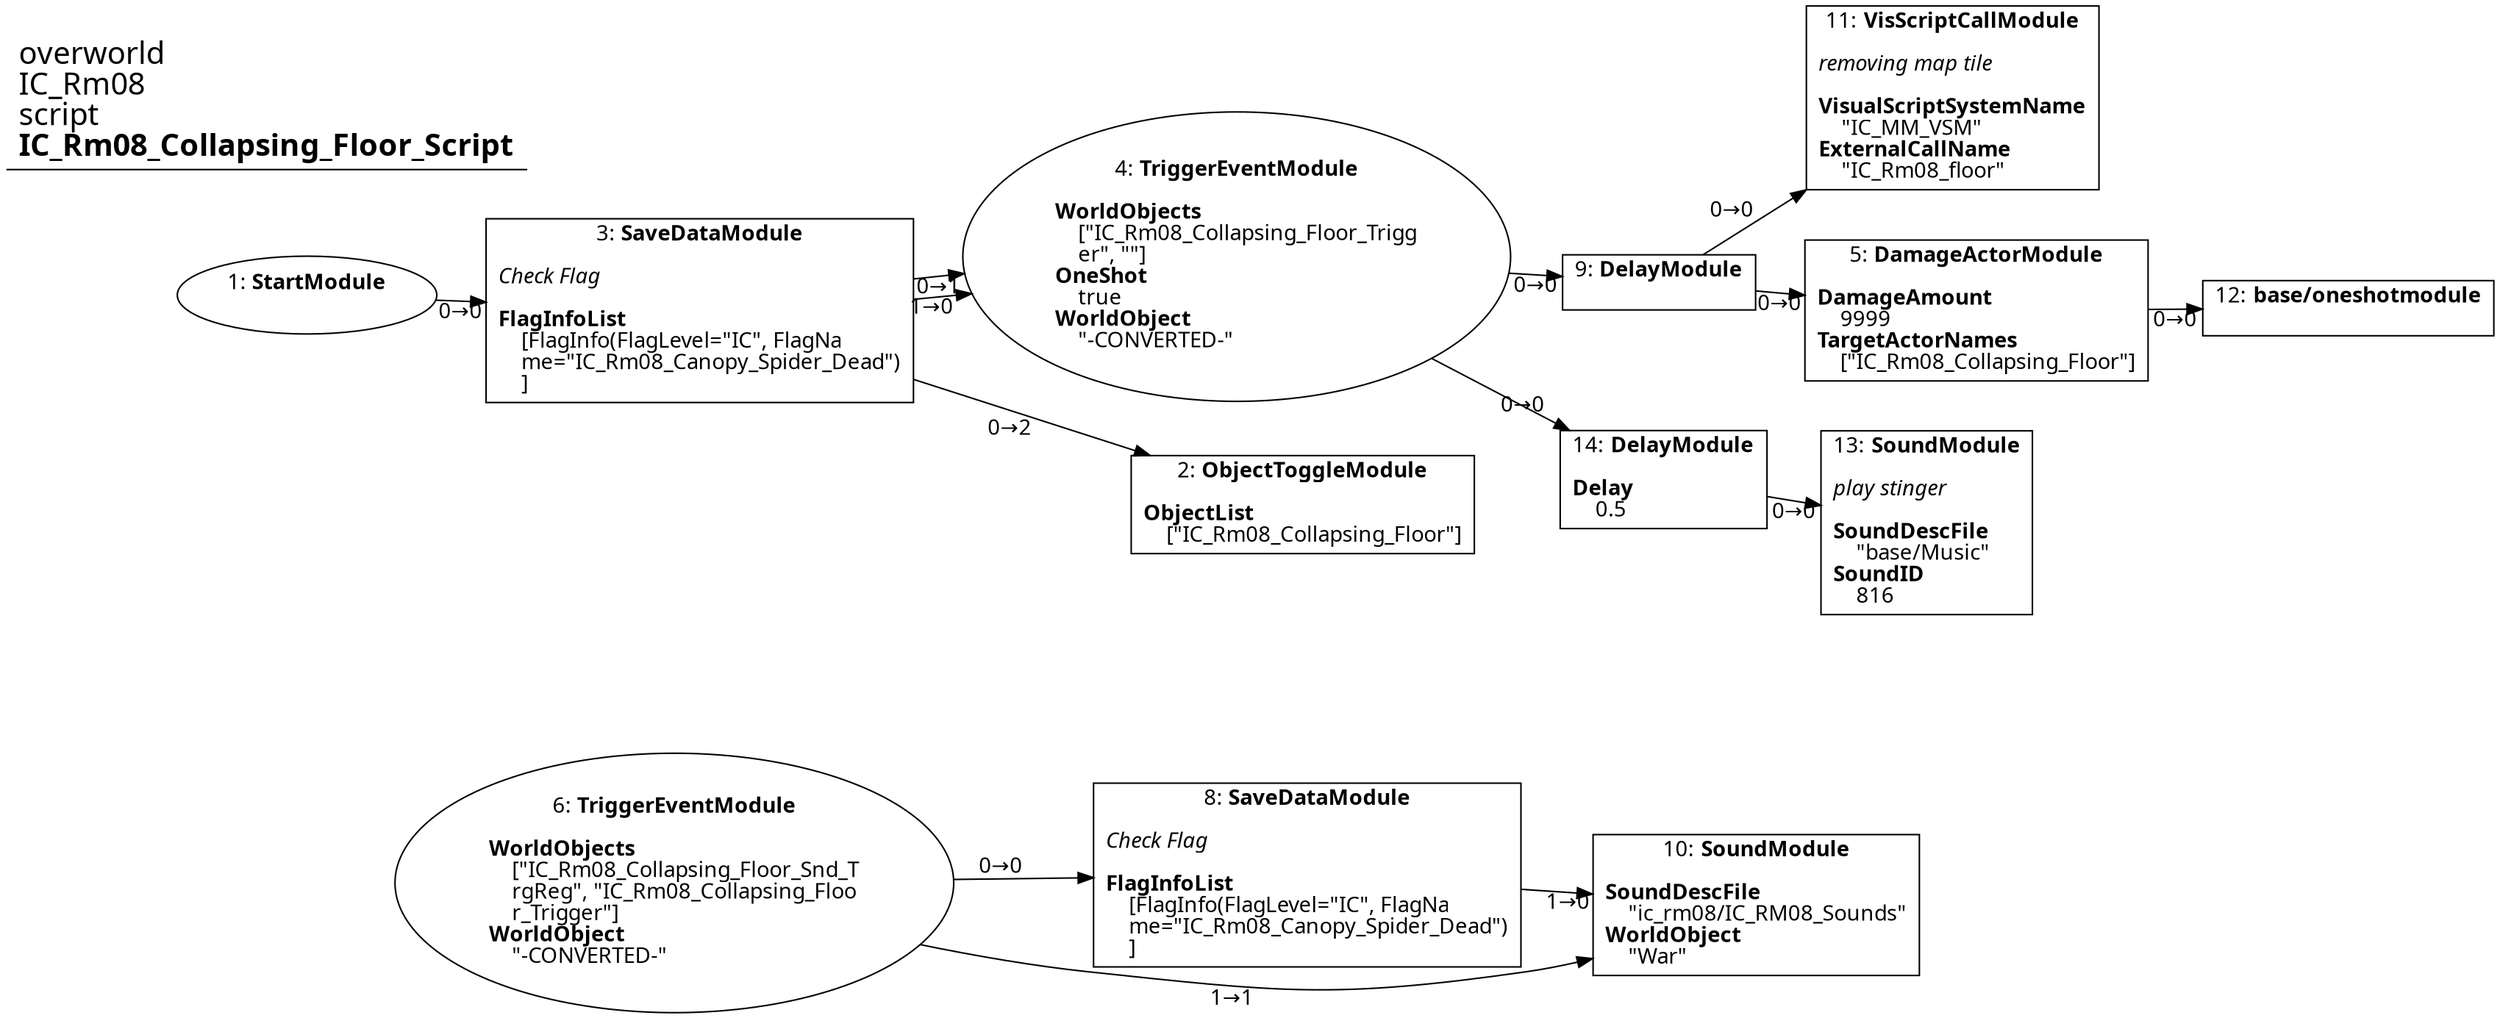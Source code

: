 digraph {
    layout = fdp;
    overlap = prism;
    sep = "+16";
    splines = spline;

    node [ shape = box ];

    graph [ fontname = "Segoe UI" ];
    node [ fontname = "Segoe UI" ];
    edge [ fontname = "Segoe UI" ];

    1 [ label = <1: <b>StartModule</b><br/><br/>> ];
    1 [ shape = oval ]
    1 [ pos = "0.13000001,-0.24800001!" ];
    1 -> 3 [ label = "0→0" ];

    2 [ label = <2: <b>ObjectToggleModule</b><br/><br/><b>ObjectList</b><br align="left"/>    [&quot;IC_Rm08_Collapsing_Floor&quot;]<br align="left"/>> ];
    2 [ pos = "0.61200005,-0.47800002!" ];

    3 [ label = <3: <b>SaveDataModule</b><br/><br/><i>Check Flag<br align="left"/></i><br align="left"/><b>FlagInfoList</b><br align="left"/>    [FlagInfo(FlagLevel=&quot;IC&quot;, FlagNa<br align="left"/>    me=&quot;IC_Rm08_Canopy_Spider_Dead&quot;)<br align="left"/>    ]<br align="left"/>> ];
    3 [ pos = "0.34300002,-0.24800001!" ];
    3 -> 4 [ label = "0→1" ];
    3 -> 4 [ label = "1→0" ];
    3 -> 2 [ label = "0→2" ];

    4 [ label = <4: <b>TriggerEventModule</b><br/><br/><b>WorldObjects</b><br align="left"/>    [&quot;IC_Rm08_Collapsing_Floor_Trigg<br align="left"/>    er&quot;, &quot;&quot;]<br align="left"/><b>OneShot</b><br align="left"/>    true<br align="left"/><b>WorldObject</b><br align="left"/>    &quot;-CONVERTED-&quot;<br align="left"/>> ];
    4 [ shape = oval ]
    4 [ pos = "0.606,-0.24800001!" ];
    4 -> 9 [ label = "0→0" ];
    4 -> 14 [ label = "0→0" ];

    5 [ label = <5: <b>DamageActorModule</b><br/><br/><b>DamageAmount</b><br align="left"/>    9999<br align="left"/><b>TargetActorNames</b><br align="left"/>    [&quot;IC_Rm08_Collapsing_Floor&quot;]<br align="left"/>> ];
    5 [ pos = "1.052,-0.24700001!" ];
    5 -> 12 [ label = "0→0" ];

    6 [ label = <6: <b>TriggerEventModule</b><br/><br/><b>WorldObjects</b><br align="left"/>    [&quot;IC_Rm08_Collapsing_Floor_Snd_T<br align="left"/>    rgReg&quot;, &quot;IC_Rm08_Collapsing_Floo<br align="left"/>    r_Trigger&quot;]<br align="left"/><b>WorldObject</b><br align="left"/>    &quot;-CONVERTED-&quot;<br align="left"/>> ];
    6 [ shape = oval ]
    6 [ pos = "0.32500002,-0.85800004!" ];
    6 -> 8 [ label = "0→0" ];
    6 -> 10 [ label = "1→1" ];

    8 [ label = <8: <b>SaveDataModule</b><br/><br/><i>Check Flag<br align="left"/></i><br align="left"/><b>FlagInfoList</b><br align="left"/>    [FlagInfo(FlagLevel=&quot;IC&quot;, FlagNa<br align="left"/>    me=&quot;IC_Rm08_Canopy_Spider_Dead&quot;)<br align="left"/>    ]<br align="left"/>> ];
    8 [ pos = "0.62100005,-0.85800004!" ];
    8 -> 10 [ label = "1→0" ];

    9 [ label = <9: <b>DelayModule</b><br/><br/>> ];
    9 [ pos = "0.86600006,-0.24800001!" ];
    9 -> 5 [ label = "0→0" ];
    9 -> 11 [ label = "0→0" ];

    10 [ label = <10: <b>SoundModule</b><br/><br/><b>SoundDescFile</b><br align="left"/>    &quot;ic_rm08/IC_RM08_Sounds&quot;<br align="left"/><b>WorldObject</b><br align="left"/>    &quot;War&quot;<br align="left"/>> ];
    10 [ pos = "0.98600006,-0.88100004!" ];

    11 [ label = <11: <b>VisScriptCallModule</b><br/><br/><i>removing map tile<br align="left"/></i><br align="left"/><b>VisualScriptSystemName</b><br align="left"/>    &quot;IC_MM_VSM&quot;<br align="left"/><b>ExternalCallName</b><br align="left"/>    &quot;IC_Rm08_floor&quot;<br align="left"/>> ];
    11 [ pos = "1.0500001,-0.15200001!" ];

    12 [ label = <12: <b>base/oneshotmodule</b><br/><br/>> ];
    12 [ pos = "1.286,-0.24700001!" ];

    13 [ label = <13: <b>SoundModule</b><br/><br/><i>play stinger<br align="left"/></i><br align="left"/><b>SoundDescFile</b><br align="left"/>    &quot;base/Music&quot;<br align="left"/><b>SoundID</b><br align="left"/>    816<br align="left"/>> ];
    13 [ pos = "1.039,-0.48600003!" ];

    14 [ label = <14: <b>DelayModule</b><br/><br/><b>Delay</b><br align="left"/>    0.5<br align="left"/>> ];
    14 [ pos = "0.88000005,-0.47100002!" ];
    14 -> 13 [ label = "0→0" ];

    title [ pos = "0.12900001,-0.15100001!" ];
    title [ shape = underline ];
    title [ label = <<font point-size="20">overworld<br align="left"/>IC_Rm08<br align="left"/>script<br align="left"/><b>IC_Rm08_Collapsing_Floor_Script</b><br align="left"/></font>> ];
}
